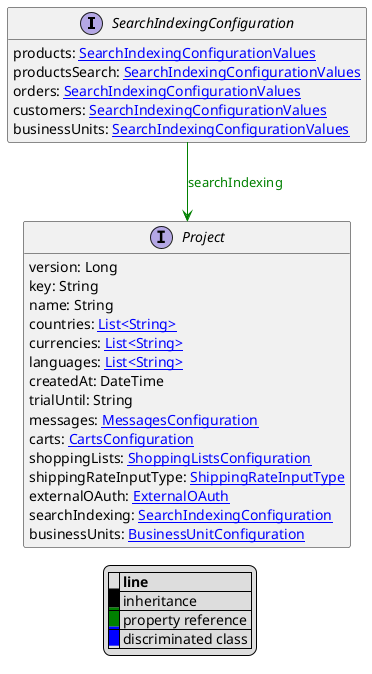 @startuml

hide empty fields
hide empty methods
legend
|= |= line |
|<back:black>   </back>| inheritance |
|<back:green>   </back>| property reference |
|<back:blue>   </back>| discriminated class |
endlegend
interface SearchIndexingConfiguration [[SearchIndexingConfiguration.svg]]  {
    products: [[SearchIndexingConfigurationValues.svg SearchIndexingConfigurationValues]]
    productsSearch: [[SearchIndexingConfigurationValues.svg SearchIndexingConfigurationValues]]
    orders: [[SearchIndexingConfigurationValues.svg SearchIndexingConfigurationValues]]
    customers: [[SearchIndexingConfigurationValues.svg SearchIndexingConfigurationValues]]
    businessUnits: [[SearchIndexingConfigurationValues.svg SearchIndexingConfigurationValues]]
}



interface Project [[Project.svg]]  {
    version: Long
    key: String
    name: String
    countries: [[String.svg List<String>]]
    currencies: [[String.svg List<String>]]
    languages: [[String.svg List<String>]]
    createdAt: DateTime
    trialUntil: String
    messages: [[MessagesConfiguration.svg MessagesConfiguration]]
    carts: [[CartsConfiguration.svg CartsConfiguration]]
    shoppingLists: [[ShoppingListsConfiguration.svg ShoppingListsConfiguration]]
    shippingRateInputType: [[ShippingRateInputType.svg ShippingRateInputType]]
    externalOAuth: [[ExternalOAuth.svg ExternalOAuth]]
    searchIndexing: [[SearchIndexingConfiguration.svg SearchIndexingConfiguration]]
    businessUnits: [[BusinessUnitConfiguration.svg BusinessUnitConfiguration]]
}

SearchIndexingConfiguration --> Project #green;text:green : "searchIndexing"
@enduml
